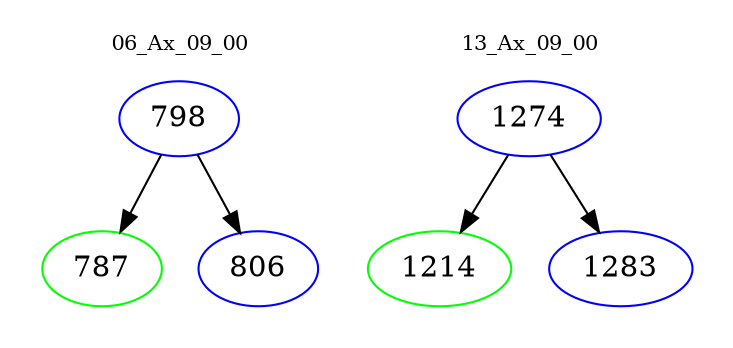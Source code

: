 digraph{
subgraph cluster_0 {
color = white
label = "06_Ax_09_00";
fontsize=10;
T0_798 [label="798", color="blue"]
T0_798 -> T0_787 [color="black"]
T0_787 [label="787", color="green"]
T0_798 -> T0_806 [color="black"]
T0_806 [label="806", color="blue"]
}
subgraph cluster_1 {
color = white
label = "13_Ax_09_00";
fontsize=10;
T1_1274 [label="1274", color="blue"]
T1_1274 -> T1_1214 [color="black"]
T1_1214 [label="1214", color="green"]
T1_1274 -> T1_1283 [color="black"]
T1_1283 [label="1283", color="blue"]
}
}
